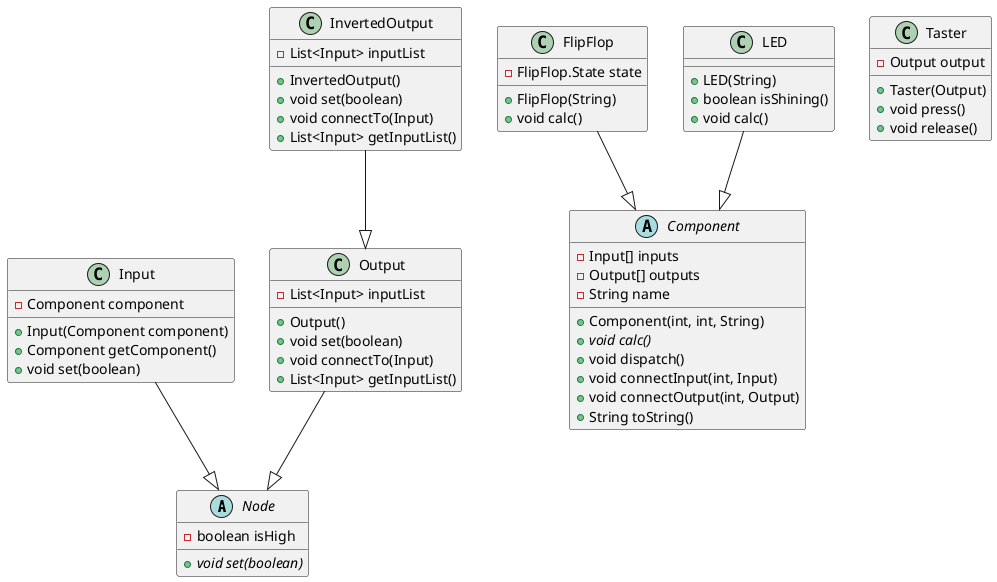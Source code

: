 @startuml

abstract class Node {
    - boolean isHigh
    + {abstract} void set(boolean)
}

class Input {
    - Component component
    + Input(Component component)
    + Component getComponent()
    + void set(boolean)
}
Input --|> Node

class Output {
    - List<Input> inputList
    + Output()
    + void set(boolean)
    + void connectTo(Input)
    + List<Input> getInputList()
}
Output --|> Node

class InvertedOutput {
    - List<Input> inputList
    + InvertedOutput()
    + void set(boolean)
    + void connectTo(Input)
    + List<Input> getInputList()
}
InvertedOutput --|> Output

abstract class Component {
    - Input[] inputs
    - Output[] outputs
    - String name
    + Component(int, int, String)
    + {abstract} void calc()
    + void dispatch()
    + void connectInput(int, Input)
    + void connectOutput(int, Output)
    + String toString()
}

class Taster {
    - Output output
    + Taster(Output)
    + void press()
    + void release()
}

class FlipFlop {
    - FlipFlop.State state
    + FlipFlop(String)
    + void calc()
}
FlipFlop --|> Component


class LED {
    + LED(String)
    + boolean isShining()
    + void calc()
}
LED --|> Component

@enduml